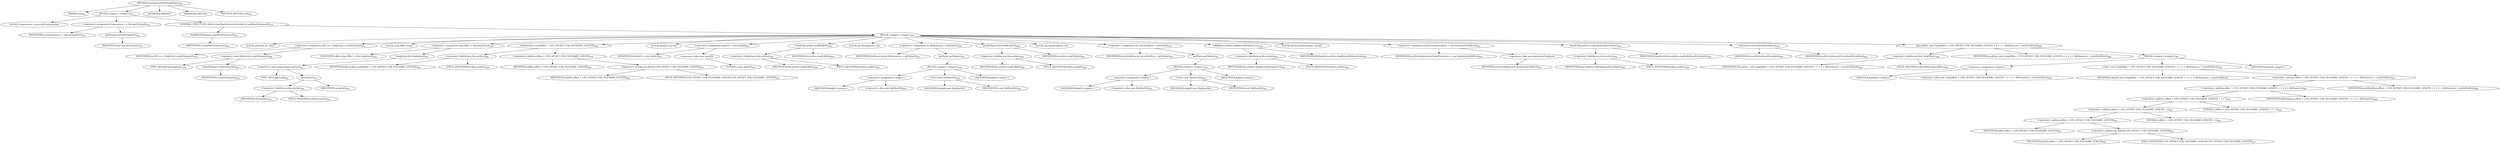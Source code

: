 digraph "resolveLocalFileHeaderData" {  
"760" [label = <(METHOD,resolveLocalFileHeaderData)<SUB>430</SUB>> ]
"28" [label = <(PARAM,this)<SUB>430</SUB>> ]
"761" [label = <(BLOCK,&lt;empty&gt;,&lt;empty&gt;)<SUB>431</SUB>> ]
"762" [label = <(LOCAL,Enumeration e: java.util.Enumeration)> ]
"763" [label = <(&lt;operator&gt;.assignment,Enumeration e = this.getEntries())<SUB>432</SUB>> ]
"764" [label = <(IDENTIFIER,e,Enumeration e = this.getEntries())<SUB>432</SUB>> ]
"765" [label = <(getEntries,this.getEntries())<SUB>432</SUB>> ]
"27" [label = <(IDENTIFIER,this,this.getEntries())<SUB>432</SUB>> ]
"766" [label = <(CONTROL_STRUCTURE,while (e.hasMoreElements()),while (e.hasMoreElements()))<SUB>433</SUB>> ]
"767" [label = <(hasMoreElements,e.hasMoreElements())<SUB>433</SUB>> ]
"768" [label = <(IDENTIFIER,e,e.hasMoreElements())<SUB>433</SUB>> ]
"769" [label = <(BLOCK,&lt;empty&gt;,&lt;empty&gt;)<SUB>433</SUB>> ]
"770" [label = <(LOCAL,ZipEntry ze: ANY)> ]
"771" [label = <(&lt;operator&gt;.assignment,ANY ze = (ZipEntry) e.nextElement())<SUB>434</SUB>> ]
"772" [label = <(IDENTIFIER,ze,ANY ze = (ZipEntry) e.nextElement())<SUB>434</SUB>> ]
"773" [label = <(&lt;operator&gt;.cast,(ZipEntry) e.nextElement())<SUB>434</SUB>> ]
"774" [label = <(TYPE_REF,ZipEntry,ZipEntry)<SUB>434</SUB>> ]
"775" [label = <(nextElement,e.nextElement())<SUB>434</SUB>> ]
"776" [label = <(IDENTIFIER,e,e.nextElement())<SUB>434</SUB>> ]
"777" [label = <(LOCAL,long offset: long)> ]
"778" [label = <(&lt;operator&gt;.assignment,long offset = this.longValue())<SUB>435</SUB>> ]
"779" [label = <(IDENTIFIER,offset,long offset = this.longValue())<SUB>435</SUB>> ]
"780" [label = <(longValue,this.longValue())<SUB>435</SUB>> ]
"781" [label = <(&lt;operator&gt;.cast,(Long) entries.get(ze))<SUB>435</SUB>> ]
"782" [label = <(TYPE_REF,Long,Long)<SUB>435</SUB>> ]
"783" [label = <(get,get(ze))<SUB>435</SUB>> ]
"784" [label = <(&lt;operator&gt;.fieldAccess,this.entries)<SUB>435</SUB>> ]
"785" [label = <(IDENTIFIER,this,get(ze))<SUB>435</SUB>> ]
"786" [label = <(FIELD_IDENTIFIER,entries,entries)<SUB>435</SUB>> ]
"787" [label = <(IDENTIFIER,ze,get(ze))<SUB>435</SUB>> ]
"788" [label = <(seek,archive.seek(offset + LFH_OFFSET_FOR_FILENAME_LENGTH))<SUB>436</SUB>> ]
"789" [label = <(&lt;operator&gt;.fieldAccess,this.archive)<SUB>436</SUB>> ]
"790" [label = <(IDENTIFIER,this,archive.seek(offset + LFH_OFFSET_FOR_FILENAME_LENGTH))<SUB>436</SUB>> ]
"791" [label = <(FIELD_IDENTIFIER,archive,archive)<SUB>436</SUB>> ]
"792" [label = <(&lt;operator&gt;.addition,offset + LFH_OFFSET_FOR_FILENAME_LENGTH)<SUB>436</SUB>> ]
"793" [label = <(IDENTIFIER,offset,offset + LFH_OFFSET_FOR_FILENAME_LENGTH)<SUB>436</SUB>> ]
"794" [label = <(&lt;operator&gt;.fieldAccess,ZipFile.LFH_OFFSET_FOR_FILENAME_LENGTH)<SUB>436</SUB>> ]
"795" [label = <(IDENTIFIER,ZipFile,offset + LFH_OFFSET_FOR_FILENAME_LENGTH)<SUB>436</SUB>> ]
"796" [label = <(FIELD_IDENTIFIER,LFH_OFFSET_FOR_FILENAME_LENGTH,LFH_OFFSET_FOR_FILENAME_LENGTH)<SUB>436</SUB>> ]
"797" [label = <(LOCAL,byte[] b: byte[])> ]
"798" [label = <(&lt;operator&gt;.assignment,byte[] b = new byte[2])<SUB>437</SUB>> ]
"799" [label = <(IDENTIFIER,b,byte[] b = new byte[2])<SUB>437</SUB>> ]
"800" [label = <(&lt;operator&gt;.alloc,new byte[2])> ]
"801" [label = <(LITERAL,2,new byte[2])<SUB>437</SUB>> ]
"802" [label = <(readFully,archive.readFully(b))<SUB>438</SUB>> ]
"803" [label = <(&lt;operator&gt;.fieldAccess,this.archive)<SUB>438</SUB>> ]
"804" [label = <(IDENTIFIER,this,archive.readFully(b))<SUB>438</SUB>> ]
"805" [label = <(FIELD_IDENTIFIER,archive,archive)<SUB>438</SUB>> ]
"806" [label = <(IDENTIFIER,b,archive.readFully(b))<SUB>438</SUB>> ]
"807" [label = <(LOCAL,int fileNameLen: int)> ]
"808" [label = <(&lt;operator&gt;.assignment,int fileNameLen = getValue())<SUB>439</SUB>> ]
"809" [label = <(IDENTIFIER,fileNameLen,int fileNameLen = getValue())<SUB>439</SUB>> ]
"810" [label = <(getValue,getValue())<SUB>439</SUB>> ]
"811" [label = <(BLOCK,&lt;empty&gt;,&lt;empty&gt;)<SUB>439</SUB>> ]
"812" [label = <(&lt;operator&gt;.assignment,&lt;empty&gt;)> ]
"813" [label = <(IDENTIFIER,$obj28,&lt;empty&gt;)> ]
"814" [label = <(&lt;operator&gt;.alloc,new ZipShort(b))<SUB>439</SUB>> ]
"815" [label = <(&lt;init&gt;,new ZipShort(b))<SUB>439</SUB>> ]
"816" [label = <(IDENTIFIER,$obj28,new ZipShort(b))> ]
"817" [label = <(IDENTIFIER,b,new ZipShort(b))<SUB>439</SUB>> ]
"818" [label = <(IDENTIFIER,$obj28,&lt;empty&gt;)> ]
"819" [label = <(readFully,archive.readFully(b))<SUB>440</SUB>> ]
"820" [label = <(&lt;operator&gt;.fieldAccess,this.archive)<SUB>440</SUB>> ]
"821" [label = <(IDENTIFIER,this,archive.readFully(b))<SUB>440</SUB>> ]
"822" [label = <(FIELD_IDENTIFIER,archive,archive)<SUB>440</SUB>> ]
"823" [label = <(IDENTIFIER,b,archive.readFully(b))<SUB>440</SUB>> ]
"824" [label = <(LOCAL,int extraFieldLen: int)> ]
"825" [label = <(&lt;operator&gt;.assignment,int extraFieldLen = getValue())<SUB>441</SUB>> ]
"826" [label = <(IDENTIFIER,extraFieldLen,int extraFieldLen = getValue())<SUB>441</SUB>> ]
"827" [label = <(getValue,getValue())<SUB>441</SUB>> ]
"828" [label = <(BLOCK,&lt;empty&gt;,&lt;empty&gt;)<SUB>441</SUB>> ]
"829" [label = <(&lt;operator&gt;.assignment,&lt;empty&gt;)> ]
"830" [label = <(IDENTIFIER,$obj29,&lt;empty&gt;)> ]
"831" [label = <(&lt;operator&gt;.alloc,new ZipShort(b))<SUB>441</SUB>> ]
"832" [label = <(&lt;init&gt;,new ZipShort(b))<SUB>441</SUB>> ]
"833" [label = <(IDENTIFIER,$obj29,new ZipShort(b))> ]
"834" [label = <(IDENTIFIER,b,new ZipShort(b))<SUB>441</SUB>> ]
"835" [label = <(IDENTIFIER,$obj29,&lt;empty&gt;)> ]
"836" [label = <(skipBytes,archive.skipBytes(fileNameLen))<SUB>442</SUB>> ]
"837" [label = <(&lt;operator&gt;.fieldAccess,this.archive)<SUB>442</SUB>> ]
"838" [label = <(IDENTIFIER,this,archive.skipBytes(fileNameLen))<SUB>442</SUB>> ]
"839" [label = <(FIELD_IDENTIFIER,archive,archive)<SUB>442</SUB>> ]
"840" [label = <(IDENTIFIER,fileNameLen,archive.skipBytes(fileNameLen))<SUB>442</SUB>> ]
"841" [label = <(LOCAL,byte[] localExtraData: byte[])> ]
"842" [label = <(&lt;operator&gt;.assignment,byte[] localExtraData = new byte[extraFieldLen])<SUB>443</SUB>> ]
"843" [label = <(IDENTIFIER,localExtraData,byte[] localExtraData = new byte[extraFieldLen])<SUB>443</SUB>> ]
"844" [label = <(&lt;operator&gt;.alloc,new byte[extraFieldLen])> ]
"845" [label = <(IDENTIFIER,extraFieldLen,new byte[extraFieldLen])<SUB>443</SUB>> ]
"846" [label = <(readFully,archive.readFully(localExtraData))<SUB>444</SUB>> ]
"847" [label = <(&lt;operator&gt;.fieldAccess,this.archive)<SUB>444</SUB>> ]
"848" [label = <(IDENTIFIER,this,archive.readFully(localExtraData))<SUB>444</SUB>> ]
"849" [label = <(FIELD_IDENTIFIER,archive,archive)<SUB>444</SUB>> ]
"850" [label = <(IDENTIFIER,localExtraData,archive.readFully(localExtraData))<SUB>444</SUB>> ]
"851" [label = <(setExtra,setExtra(localExtraData))<SUB>445</SUB>> ]
"852" [label = <(IDENTIFIER,ze,setExtra(localExtraData))<SUB>445</SUB>> ]
"853" [label = <(IDENTIFIER,localExtraData,setExtra(localExtraData))<SUB>445</SUB>> ]
"854" [label = <(put,put(ze, new Long(offset + LFH_OFFSET_FOR_FILENAME_LENGTH + 2 + 2 + fileNameLen + extraFieldLen)))<SUB>446</SUB>> ]
"855" [label = <(&lt;operator&gt;.fieldAccess,this.dataOffsets)<SUB>446</SUB>> ]
"856" [label = <(IDENTIFIER,this,put(ze, new Long(offset + LFH_OFFSET_FOR_FILENAME_LENGTH + 2 + 2 + fileNameLen + extraFieldLen)))<SUB>446</SUB>> ]
"857" [label = <(FIELD_IDENTIFIER,dataOffsets,dataOffsets)<SUB>446</SUB>> ]
"858" [label = <(IDENTIFIER,ze,put(ze, new Long(offset + LFH_OFFSET_FOR_FILENAME_LENGTH + 2 + 2 + fileNameLen + extraFieldLen)))<SUB>446</SUB>> ]
"859" [label = <(BLOCK,&lt;empty&gt;,&lt;empty&gt;)<SUB>447</SUB>> ]
"860" [label = <(&lt;operator&gt;.assignment,&lt;empty&gt;)> ]
"861" [label = <(IDENTIFIER,$obj30,&lt;empty&gt;)> ]
"862" [label = <(&lt;operator&gt;.alloc,new Long(offset + LFH_OFFSET_FOR_FILENAME_LENGTH + 2 + 2 + fileNameLen + extraFieldLen))<SUB>447</SUB>> ]
"863" [label = <(&lt;init&gt;,new Long(offset + LFH_OFFSET_FOR_FILENAME_LENGTH + 2 + 2 + fileNameLen + extraFieldLen))<SUB>447</SUB>> ]
"864" [label = <(IDENTIFIER,$obj30,new Long(offset + LFH_OFFSET_FOR_FILENAME_LENGTH + 2 + 2 + fileNameLen + extraFieldLen))> ]
"865" [label = <(&lt;operator&gt;.addition,offset + LFH_OFFSET_FOR_FILENAME_LENGTH + 2 + 2 + fileNameLen + extraFieldLen)<SUB>447</SUB>> ]
"866" [label = <(&lt;operator&gt;.addition,offset + LFH_OFFSET_FOR_FILENAME_LENGTH + 2 + 2 + fileNameLen)<SUB>447</SUB>> ]
"867" [label = <(&lt;operator&gt;.addition,offset + LFH_OFFSET_FOR_FILENAME_LENGTH + 2 + 2)<SUB>447</SUB>> ]
"868" [label = <(&lt;operator&gt;.addition,offset + LFH_OFFSET_FOR_FILENAME_LENGTH + 2)<SUB>447</SUB>> ]
"869" [label = <(&lt;operator&gt;.addition,offset + LFH_OFFSET_FOR_FILENAME_LENGTH)<SUB>447</SUB>> ]
"870" [label = <(IDENTIFIER,offset,offset + LFH_OFFSET_FOR_FILENAME_LENGTH)<SUB>447</SUB>> ]
"871" [label = <(&lt;operator&gt;.fieldAccess,ZipFile.LFH_OFFSET_FOR_FILENAME_LENGTH)<SUB>447</SUB>> ]
"872" [label = <(IDENTIFIER,ZipFile,offset + LFH_OFFSET_FOR_FILENAME_LENGTH)<SUB>447</SUB>> ]
"873" [label = <(FIELD_IDENTIFIER,LFH_OFFSET_FOR_FILENAME_LENGTH,LFH_OFFSET_FOR_FILENAME_LENGTH)<SUB>447</SUB>> ]
"874" [label = <(LITERAL,2,offset + LFH_OFFSET_FOR_FILENAME_LENGTH + 2)<SUB>448</SUB>> ]
"875" [label = <(LITERAL,2,offset + LFH_OFFSET_FOR_FILENAME_LENGTH + 2 + 2)<SUB>448</SUB>> ]
"876" [label = <(IDENTIFIER,fileNameLen,offset + LFH_OFFSET_FOR_FILENAME_LENGTH + 2 + 2 + fileNameLen)<SUB>448</SUB>> ]
"877" [label = <(IDENTIFIER,extraFieldLen,offset + LFH_OFFSET_FOR_FILENAME_LENGTH + 2 + 2 + fileNameLen + extraFieldLen)<SUB>448</SUB>> ]
"878" [label = <(IDENTIFIER,$obj30,&lt;empty&gt;)> ]
"879" [label = <(MODIFIER,PRIVATE)> ]
"880" [label = <(MODIFIER,VIRTUAL)> ]
"881" [label = <(METHOD_RETURN,void)<SUB>430</SUB>> ]
  "760" -> "28" 
  "760" -> "761" 
  "760" -> "879" 
  "760" -> "880" 
  "760" -> "881" 
  "761" -> "762" 
  "761" -> "763" 
  "761" -> "766" 
  "763" -> "764" 
  "763" -> "765" 
  "765" -> "27" 
  "766" -> "767" 
  "766" -> "769" 
  "767" -> "768" 
  "769" -> "770" 
  "769" -> "771" 
  "769" -> "777" 
  "769" -> "778" 
  "769" -> "788" 
  "769" -> "797" 
  "769" -> "798" 
  "769" -> "802" 
  "769" -> "807" 
  "769" -> "808" 
  "769" -> "819" 
  "769" -> "824" 
  "769" -> "825" 
  "769" -> "836" 
  "769" -> "841" 
  "769" -> "842" 
  "769" -> "846" 
  "769" -> "851" 
  "769" -> "854" 
  "771" -> "772" 
  "771" -> "773" 
  "773" -> "774" 
  "773" -> "775" 
  "775" -> "776" 
  "778" -> "779" 
  "778" -> "780" 
  "780" -> "781" 
  "781" -> "782" 
  "781" -> "783" 
  "783" -> "784" 
  "783" -> "787" 
  "784" -> "785" 
  "784" -> "786" 
  "788" -> "789" 
  "788" -> "792" 
  "789" -> "790" 
  "789" -> "791" 
  "792" -> "793" 
  "792" -> "794" 
  "794" -> "795" 
  "794" -> "796" 
  "798" -> "799" 
  "798" -> "800" 
  "800" -> "801" 
  "802" -> "803" 
  "802" -> "806" 
  "803" -> "804" 
  "803" -> "805" 
  "808" -> "809" 
  "808" -> "810" 
  "810" -> "811" 
  "811" -> "812" 
  "811" -> "815" 
  "811" -> "818" 
  "812" -> "813" 
  "812" -> "814" 
  "815" -> "816" 
  "815" -> "817" 
  "819" -> "820" 
  "819" -> "823" 
  "820" -> "821" 
  "820" -> "822" 
  "825" -> "826" 
  "825" -> "827" 
  "827" -> "828" 
  "828" -> "829" 
  "828" -> "832" 
  "828" -> "835" 
  "829" -> "830" 
  "829" -> "831" 
  "832" -> "833" 
  "832" -> "834" 
  "836" -> "837" 
  "836" -> "840" 
  "837" -> "838" 
  "837" -> "839" 
  "842" -> "843" 
  "842" -> "844" 
  "844" -> "845" 
  "846" -> "847" 
  "846" -> "850" 
  "847" -> "848" 
  "847" -> "849" 
  "851" -> "852" 
  "851" -> "853" 
  "854" -> "855" 
  "854" -> "858" 
  "854" -> "859" 
  "855" -> "856" 
  "855" -> "857" 
  "859" -> "860" 
  "859" -> "863" 
  "859" -> "878" 
  "860" -> "861" 
  "860" -> "862" 
  "863" -> "864" 
  "863" -> "865" 
  "865" -> "866" 
  "865" -> "877" 
  "866" -> "867" 
  "866" -> "876" 
  "867" -> "868" 
  "867" -> "875" 
  "868" -> "869" 
  "868" -> "874" 
  "869" -> "870" 
  "869" -> "871" 
  "871" -> "872" 
  "871" -> "873" 
}
